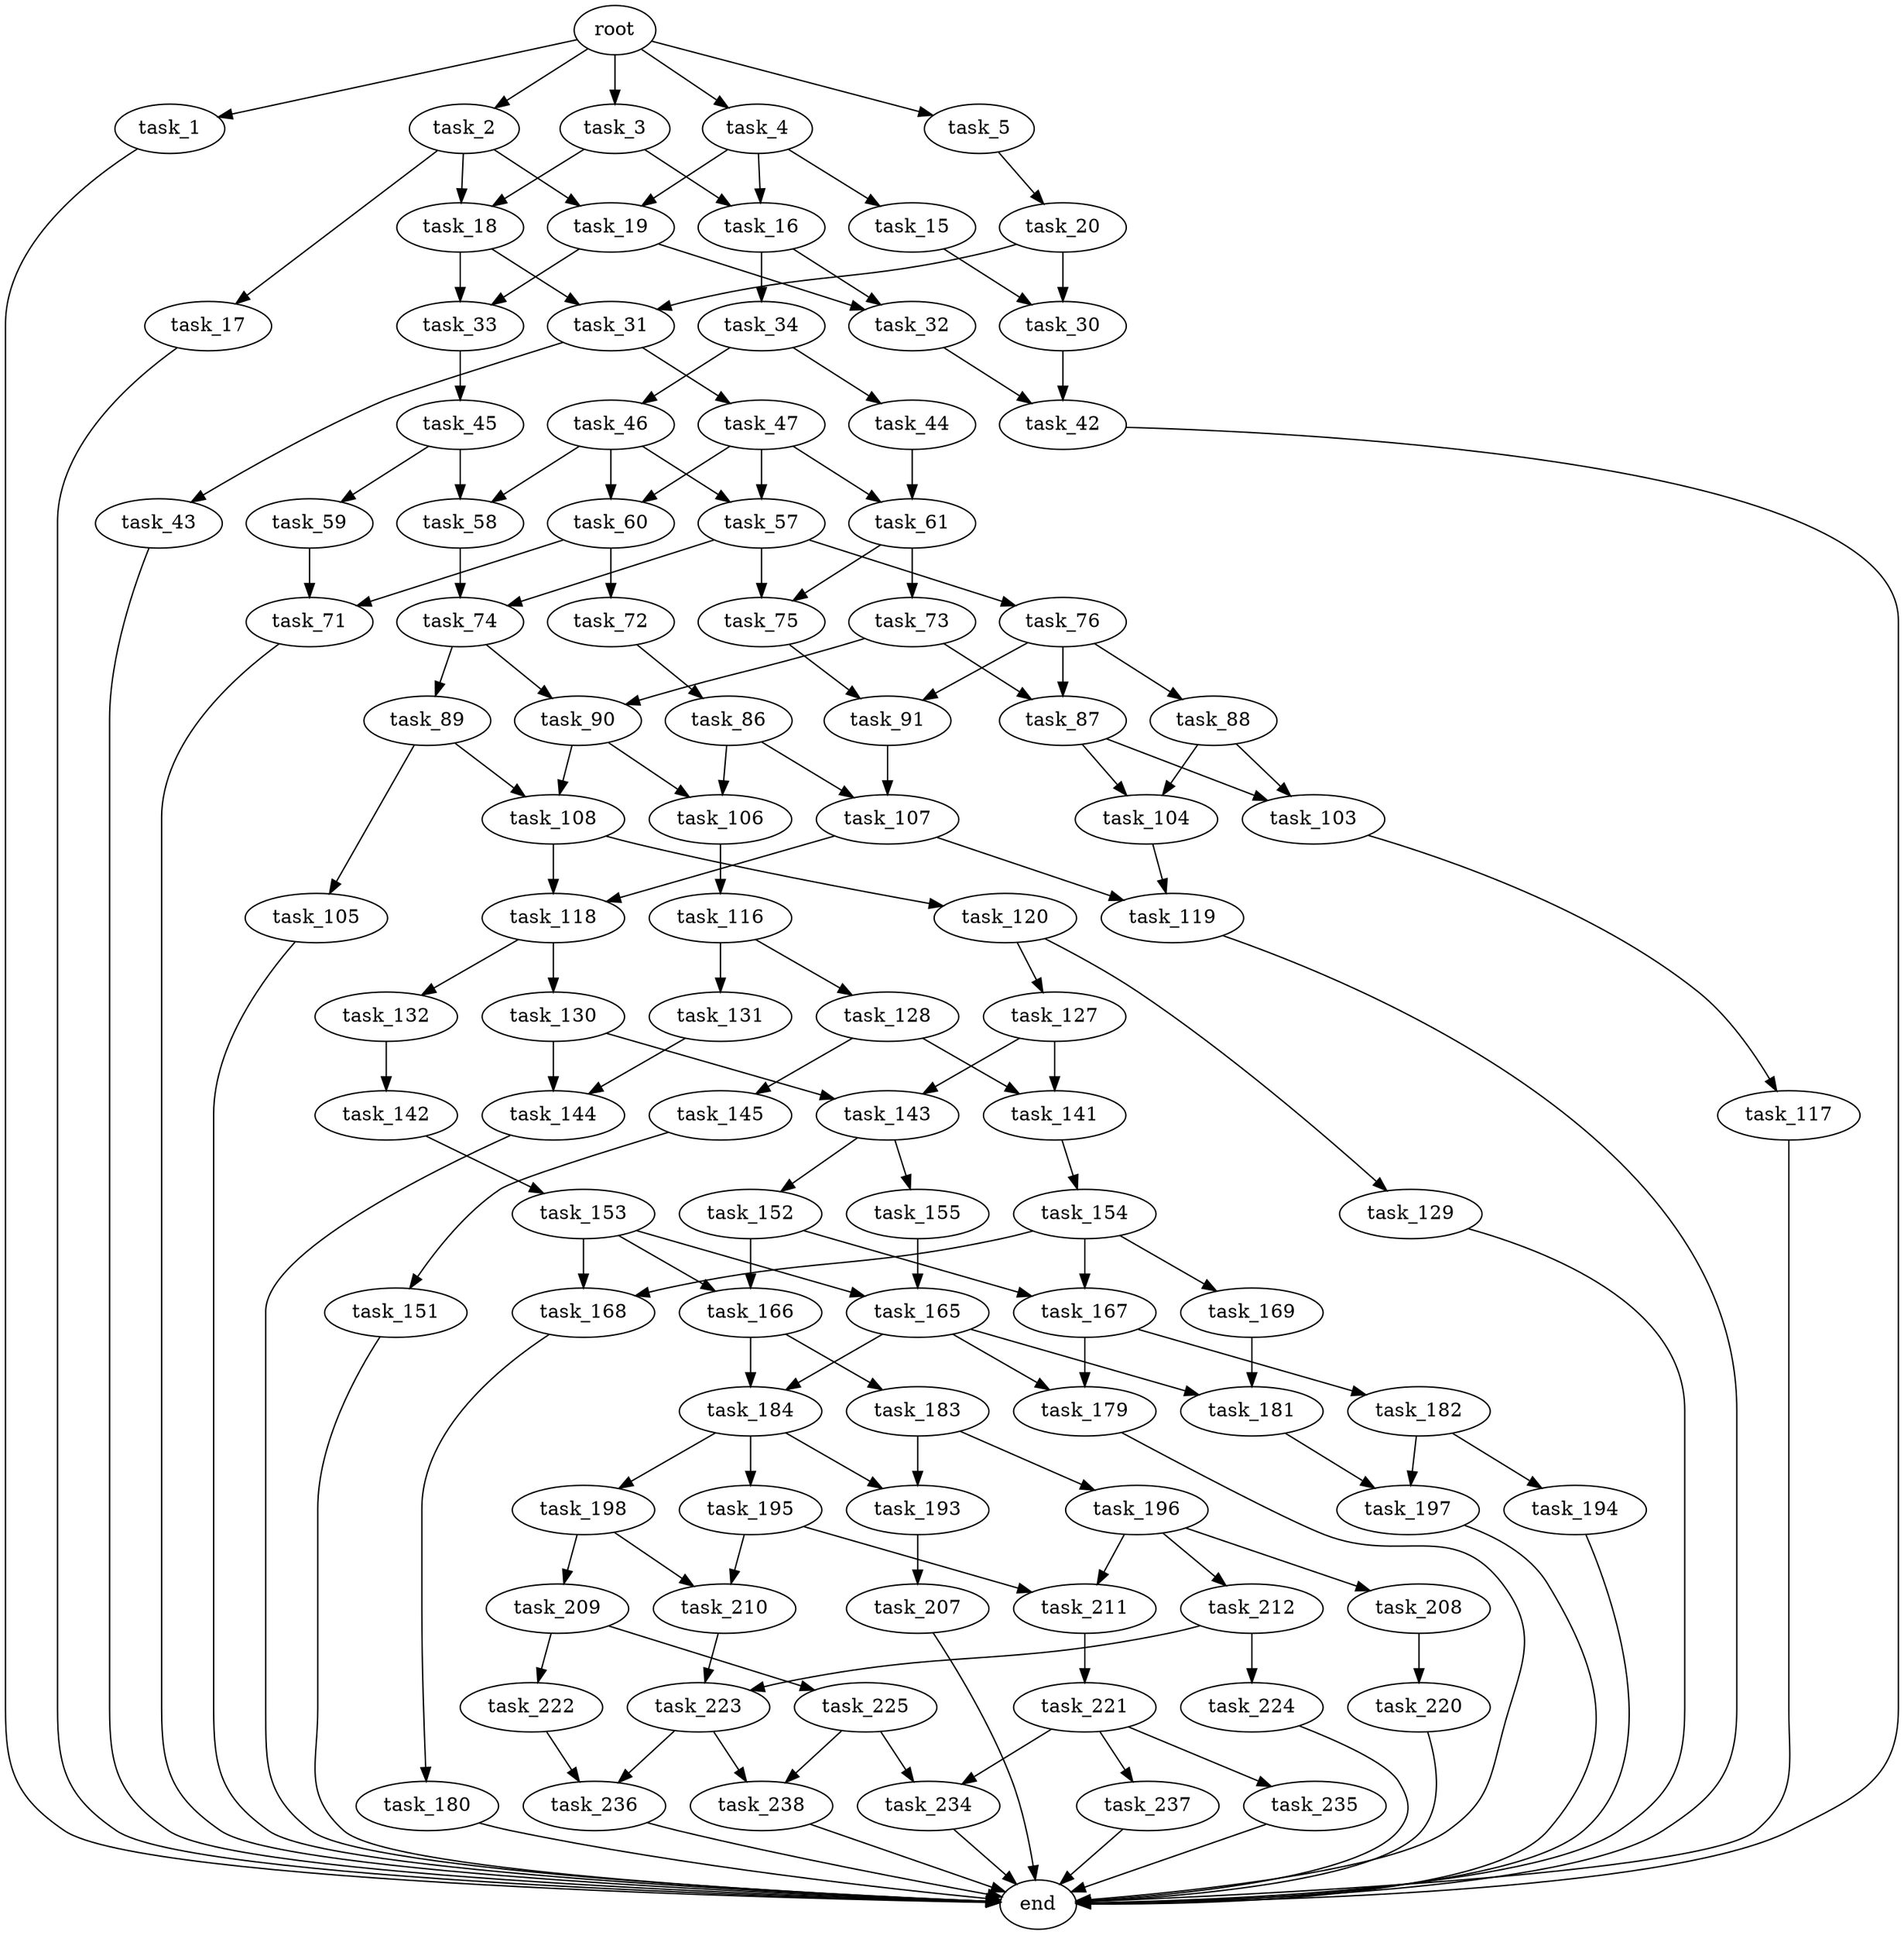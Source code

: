digraph G {
  root [size="0.000000"];
  task_1 [size="368293445632.000000"];
  task_2 [size="8589934592.000000"];
  task_3 [size="8589934592.000000"];
  task_4 [size="3952982063.000000"];
  task_5 [size="782757789696.000000"];
  end [size="0.000000"];
  task_17 [size="1041454897322.000000"];
  task_18 [size="27315207765.000000"];
  task_19 [size="3441264751.000000"];
  task_16 [size="1089260929135.000000"];
  task_15 [size="3191446613.000000"];
  task_20 [size="8161169714.000000"];
  task_30 [size="549755813888.000000"];
  task_32 [size="24053047425.000000"];
  task_34 [size="68719476736.000000"];
  task_31 [size="89291066296.000000"];
  task_33 [size="99382156100.000000"];
  task_42 [size="7589699488.000000"];
  task_43 [size="8589934592.000000"];
  task_47 [size="368293445632.000000"];
  task_45 [size="16988277952.000000"];
  task_44 [size="134217728000.000000"];
  task_46 [size="134217728000.000000"];
  task_61 [size="28991029248.000000"];
  task_58 [size="23554269436.000000"];
  task_59 [size="42745341382.000000"];
  task_57 [size="523026069643.000000"];
  task_60 [size="134217728000.000000"];
  task_74 [size="13463637747.000000"];
  task_75 [size="28991029248.000000"];
  task_76 [size="13734907134.000000"];
  task_71 [size="549755813888.000000"];
  task_72 [size="15451368212.000000"];
  task_73 [size="782757789696.000000"];
  task_86 [size="174198947772.000000"];
  task_87 [size="760662312903.000000"];
  task_90 [size="28991029248.000000"];
  task_89 [size="19729455540.000000"];
  task_91 [size="368293445632.000000"];
  task_88 [size="5204591125.000000"];
  task_106 [size="732121825448.000000"];
  task_107 [size="3646085419.000000"];
  task_103 [size="92232544408.000000"];
  task_104 [size="2904080136.000000"];
  task_105 [size="2715054340.000000"];
  task_108 [size="21188810379.000000"];
  task_117 [size="328500833870.000000"];
  task_119 [size="30798617047.000000"];
  task_116 [size="28991029248.000000"];
  task_118 [size="68719476736.000000"];
  task_120 [size="106381392602.000000"];
  task_128 [size="194022572290.000000"];
  task_131 [size="76058701008.000000"];
  task_130 [size="194924857744.000000"];
  task_132 [size="226510050755.000000"];
  task_127 [size="782757789696.000000"];
  task_129 [size="201893368764.000000"];
  task_141 [size="20188062246.000000"];
  task_143 [size="782757789696.000000"];
  task_145 [size="6650591246.000000"];
  task_144 [size="794602381122.000000"];
  task_142 [size="549755813888.000000"];
  task_154 [size="549755813888.000000"];
  task_153 [size="368293445632.000000"];
  task_152 [size="4432227556.000000"];
  task_155 [size="68719476736.000000"];
  task_151 [size="1073741824000.000000"];
  task_166 [size="782757789696.000000"];
  task_167 [size="583449401.000000"];
  task_165 [size="1073741824000.000000"];
  task_168 [size="2146721143.000000"];
  task_169 [size="6501408134.000000"];
  task_179 [size="30847730848.000000"];
  task_181 [size="27487573852.000000"];
  task_184 [size="17431078186.000000"];
  task_183 [size="68719476736.000000"];
  task_182 [size="28716066866.000000"];
  task_180 [size="13246982337.000000"];
  task_197 [size="368293445632.000000"];
  task_194 [size="47280514188.000000"];
  task_193 [size="179017023871.000000"];
  task_196 [size="1009776911660.000000"];
  task_195 [size="68719476736.000000"];
  task_198 [size="89895538518.000000"];
  task_207 [size="368293445632.000000"];
  task_210 [size="630911608335.000000"];
  task_211 [size="7504017816.000000"];
  task_208 [size="8589934592.000000"];
  task_212 [size="427042832339.000000"];
  task_209 [size="1309965572.000000"];
  task_220 [size="134217728000.000000"];
  task_222 [size="111327150918.000000"];
  task_225 [size="8589934592.000000"];
  task_223 [size="1432727283.000000"];
  task_221 [size="134217728000.000000"];
  task_224 [size="28991029248.000000"];
  task_234 [size="368293445632.000000"];
  task_235 [size="28991029248.000000"];
  task_237 [size="810766792576.000000"];
  task_236 [size="8589934592.000000"];
  task_238 [size="28991029248.000000"];

  root -> task_1 [size="1.000000"];
  root -> task_2 [size="1.000000"];
  root -> task_3 [size="1.000000"];
  root -> task_4 [size="1.000000"];
  root -> task_5 [size="1.000000"];
  task_1 -> end [size="1.000000"];
  task_2 -> task_17 [size="33554432.000000"];
  task_2 -> task_18 [size="33554432.000000"];
  task_2 -> task_19 [size="33554432.000000"];
  task_3 -> task_16 [size="33554432.000000"];
  task_3 -> task_18 [size="33554432.000000"];
  task_4 -> task_15 [size="301989888.000000"];
  task_4 -> task_16 [size="301989888.000000"];
  task_4 -> task_19 [size="301989888.000000"];
  task_5 -> task_20 [size="679477248.000000"];
  task_17 -> end [size="1.000000"];
  task_18 -> task_31 [size="679477248.000000"];
  task_18 -> task_33 [size="679477248.000000"];
  task_19 -> task_32 [size="134217728.000000"];
  task_19 -> task_33 [size="134217728.000000"];
  task_16 -> task_32 [size="679477248.000000"];
  task_16 -> task_34 [size="679477248.000000"];
  task_15 -> task_30 [size="209715200.000000"];
  task_20 -> task_30 [size="134217728.000000"];
  task_20 -> task_31 [size="134217728.000000"];
  task_30 -> task_42 [size="536870912.000000"];
  task_32 -> task_42 [size="411041792.000000"];
  task_34 -> task_44 [size="134217728.000000"];
  task_34 -> task_46 [size="134217728.000000"];
  task_31 -> task_43 [size="411041792.000000"];
  task_31 -> task_47 [size="411041792.000000"];
  task_33 -> task_45 [size="301989888.000000"];
  task_42 -> end [size="1.000000"];
  task_43 -> end [size="1.000000"];
  task_47 -> task_57 [size="411041792.000000"];
  task_47 -> task_60 [size="411041792.000000"];
  task_47 -> task_61 [size="411041792.000000"];
  task_45 -> task_58 [size="679477248.000000"];
  task_45 -> task_59 [size="679477248.000000"];
  task_44 -> task_61 [size="209715200.000000"];
  task_46 -> task_57 [size="209715200.000000"];
  task_46 -> task_58 [size="209715200.000000"];
  task_46 -> task_60 [size="209715200.000000"];
  task_61 -> task_73 [size="75497472.000000"];
  task_61 -> task_75 [size="75497472.000000"];
  task_58 -> task_74 [size="33554432.000000"];
  task_59 -> task_71 [size="75497472.000000"];
  task_57 -> task_74 [size="411041792.000000"];
  task_57 -> task_75 [size="411041792.000000"];
  task_57 -> task_76 [size="411041792.000000"];
  task_60 -> task_71 [size="209715200.000000"];
  task_60 -> task_72 [size="209715200.000000"];
  task_74 -> task_89 [size="301989888.000000"];
  task_74 -> task_90 [size="301989888.000000"];
  task_75 -> task_91 [size="75497472.000000"];
  task_76 -> task_87 [size="33554432.000000"];
  task_76 -> task_88 [size="33554432.000000"];
  task_76 -> task_91 [size="33554432.000000"];
  task_71 -> end [size="1.000000"];
  task_72 -> task_86 [size="679477248.000000"];
  task_73 -> task_87 [size="679477248.000000"];
  task_73 -> task_90 [size="679477248.000000"];
  task_86 -> task_106 [size="134217728.000000"];
  task_86 -> task_107 [size="134217728.000000"];
  task_87 -> task_103 [size="838860800.000000"];
  task_87 -> task_104 [size="838860800.000000"];
  task_90 -> task_106 [size="75497472.000000"];
  task_90 -> task_108 [size="75497472.000000"];
  task_89 -> task_105 [size="679477248.000000"];
  task_89 -> task_108 [size="679477248.000000"];
  task_91 -> task_107 [size="411041792.000000"];
  task_88 -> task_103 [size="301989888.000000"];
  task_88 -> task_104 [size="301989888.000000"];
  task_106 -> task_116 [size="536870912.000000"];
  task_107 -> task_118 [size="75497472.000000"];
  task_107 -> task_119 [size="75497472.000000"];
  task_103 -> task_117 [size="75497472.000000"];
  task_104 -> task_119 [size="209715200.000000"];
  task_105 -> end [size="1.000000"];
  task_108 -> task_118 [size="33554432.000000"];
  task_108 -> task_120 [size="33554432.000000"];
  task_117 -> end [size="1.000000"];
  task_119 -> end [size="1.000000"];
  task_116 -> task_128 [size="75497472.000000"];
  task_116 -> task_131 [size="75497472.000000"];
  task_118 -> task_130 [size="134217728.000000"];
  task_118 -> task_132 [size="134217728.000000"];
  task_120 -> task_127 [size="75497472.000000"];
  task_120 -> task_129 [size="75497472.000000"];
  task_128 -> task_141 [size="411041792.000000"];
  task_128 -> task_145 [size="411041792.000000"];
  task_131 -> task_144 [size="134217728.000000"];
  task_130 -> task_143 [size="209715200.000000"];
  task_130 -> task_144 [size="209715200.000000"];
  task_132 -> task_142 [size="209715200.000000"];
  task_127 -> task_141 [size="679477248.000000"];
  task_127 -> task_143 [size="679477248.000000"];
  task_129 -> end [size="1.000000"];
  task_141 -> task_154 [size="33554432.000000"];
  task_143 -> task_152 [size="679477248.000000"];
  task_143 -> task_155 [size="679477248.000000"];
  task_145 -> task_151 [size="411041792.000000"];
  task_144 -> end [size="1.000000"];
  task_142 -> task_153 [size="536870912.000000"];
  task_154 -> task_167 [size="536870912.000000"];
  task_154 -> task_168 [size="536870912.000000"];
  task_154 -> task_169 [size="536870912.000000"];
  task_153 -> task_165 [size="411041792.000000"];
  task_153 -> task_166 [size="411041792.000000"];
  task_153 -> task_168 [size="411041792.000000"];
  task_152 -> task_166 [size="411041792.000000"];
  task_152 -> task_167 [size="411041792.000000"];
  task_155 -> task_165 [size="134217728.000000"];
  task_151 -> end [size="1.000000"];
  task_166 -> task_183 [size="679477248.000000"];
  task_166 -> task_184 [size="679477248.000000"];
  task_167 -> task_179 [size="33554432.000000"];
  task_167 -> task_182 [size="33554432.000000"];
  task_165 -> task_179 [size="838860800.000000"];
  task_165 -> task_181 [size="838860800.000000"];
  task_165 -> task_184 [size="838860800.000000"];
  task_168 -> task_180 [size="33554432.000000"];
  task_169 -> task_181 [size="411041792.000000"];
  task_179 -> end [size="1.000000"];
  task_181 -> task_197 [size="536870912.000000"];
  task_184 -> task_193 [size="536870912.000000"];
  task_184 -> task_195 [size="536870912.000000"];
  task_184 -> task_198 [size="536870912.000000"];
  task_183 -> task_193 [size="134217728.000000"];
  task_183 -> task_196 [size="134217728.000000"];
  task_182 -> task_194 [size="838860800.000000"];
  task_182 -> task_197 [size="838860800.000000"];
  task_180 -> end [size="1.000000"];
  task_197 -> end [size="1.000000"];
  task_194 -> end [size="1.000000"];
  task_193 -> task_207 [size="209715200.000000"];
  task_196 -> task_208 [size="679477248.000000"];
  task_196 -> task_211 [size="679477248.000000"];
  task_196 -> task_212 [size="679477248.000000"];
  task_195 -> task_210 [size="134217728.000000"];
  task_195 -> task_211 [size="134217728.000000"];
  task_198 -> task_209 [size="75497472.000000"];
  task_198 -> task_210 [size="75497472.000000"];
  task_207 -> end [size="1.000000"];
  task_210 -> task_223 [size="838860800.000000"];
  task_211 -> task_221 [size="134217728.000000"];
  task_208 -> task_220 [size="33554432.000000"];
  task_212 -> task_223 [size="411041792.000000"];
  task_212 -> task_224 [size="411041792.000000"];
  task_209 -> task_222 [size="75497472.000000"];
  task_209 -> task_225 [size="75497472.000000"];
  task_220 -> end [size="1.000000"];
  task_222 -> task_236 [size="411041792.000000"];
  task_225 -> task_234 [size="33554432.000000"];
  task_225 -> task_238 [size="33554432.000000"];
  task_223 -> task_236 [size="134217728.000000"];
  task_223 -> task_238 [size="134217728.000000"];
  task_221 -> task_234 [size="209715200.000000"];
  task_221 -> task_235 [size="209715200.000000"];
  task_221 -> task_237 [size="209715200.000000"];
  task_224 -> end [size="1.000000"];
  task_234 -> end [size="1.000000"];
  task_235 -> end [size="1.000000"];
  task_237 -> end [size="1.000000"];
  task_236 -> end [size="1.000000"];
  task_238 -> end [size="1.000000"];
}
